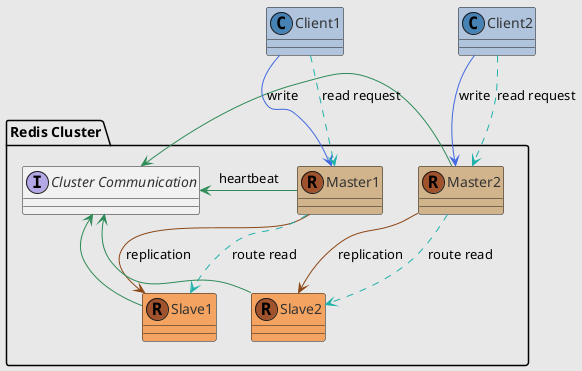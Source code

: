 @startuml Redis Cluster Architecture
skinparam backgroundColor #E8E8E8
skinparam classFontColor #333333
skinparam classAttributeFontColor #333333

!define RedisNode(x) class x << (R,#A0522D) >>
!define ClientNode(x) class x << (C,#4682B4) >>

package "Redis Cluster" {
    together {
        RedisNode(Master1) #D2B48C
        RedisNode(Master2) #D2B48C
    }
    
    together {
        RedisNode(Slave1) #F4A460
        RedisNode(Slave2) #F4A460
    }

    Master1 -[#8B4513]down-> Slave1 : replication
    Master2 -[#8B4513]down-> Slave2 : replication

    interface "Cluster Communication" as ClusterComm

    Master1 -[#2E8B57]right-> ClusterComm : heartbeat
    Master2 -[#2E8B57]left-> ClusterComm
    Slave1 -[#2E8B57]right-> ClusterComm
    Slave2 -[#2E8B57]left-> ClusterComm
}

ClientNode(Client1) #B0C4DE
ClientNode(Client2) #B0C4DE

Client1 -[#4169E1]down-> Master1 : write
Client1 .[#20B2AA]down-> Master1 : read request
Master1 .[#20B2AA]down-> Slave1 : route read
Client2 -[#4169E1]down-> Master2 : write
Client2 .[#20B2AA]down-> Master2 : read request
Master2 .[#20B2AA]down-> Slave2 : route read

@enduml
